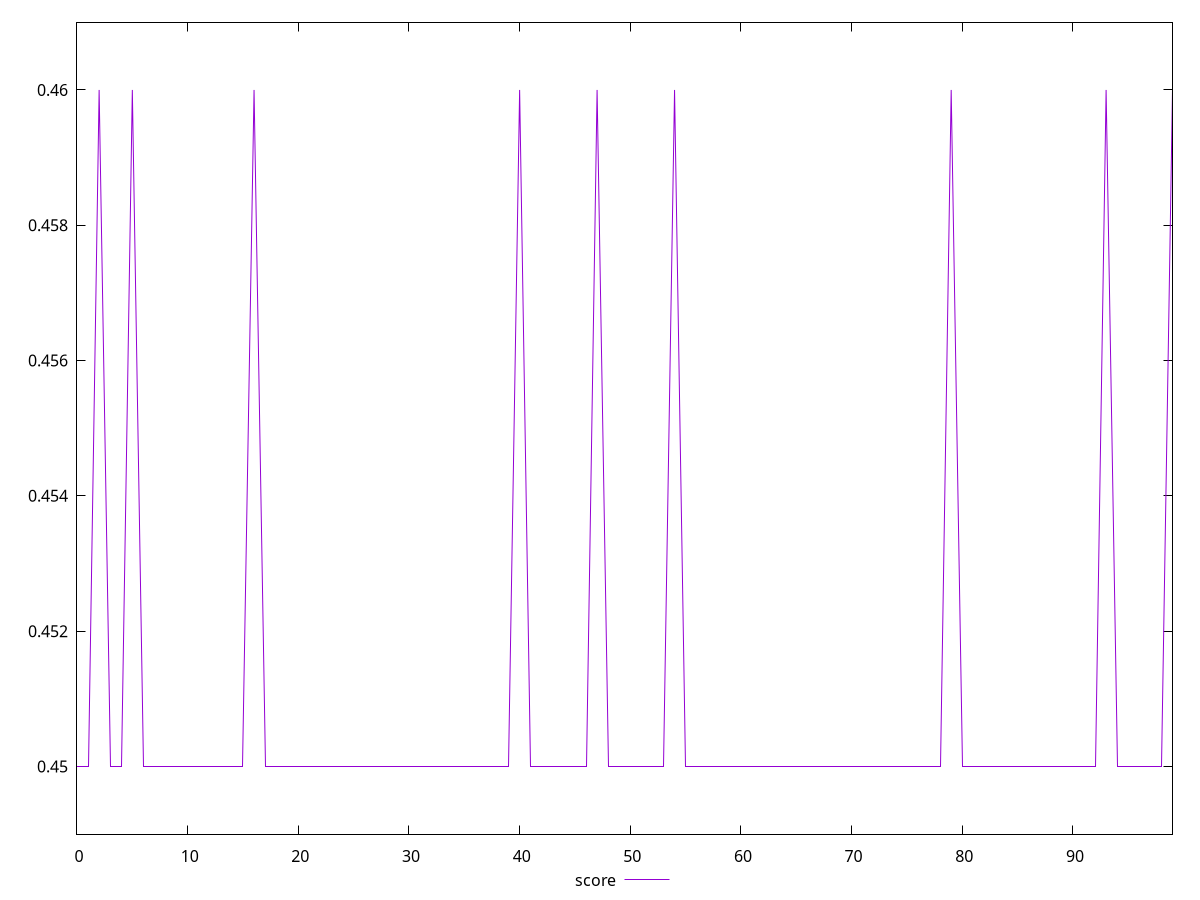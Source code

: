 reset

$score <<EOF
0 0.45
1 0.45
2 0.46
3 0.45
4 0.45
5 0.46
6 0.45
7 0.45
8 0.45
9 0.45
10 0.45
11 0.45
12 0.45
13 0.45
14 0.45
15 0.45
16 0.46
17 0.45
18 0.45
19 0.45
20 0.45
21 0.45
22 0.45
23 0.45
24 0.45
25 0.45
26 0.45
27 0.45
28 0.45
29 0.45
30 0.45
31 0.45
32 0.45
33 0.45
34 0.45
35 0.45
36 0.45
37 0.45
38 0.45
39 0.45
40 0.46
41 0.45
42 0.45
43 0.45
44 0.45
45 0.45
46 0.45
47 0.46
48 0.45
49 0.45
50 0.45
51 0.45
52 0.45
53 0.45
54 0.46
55 0.45
56 0.45
57 0.45
58 0.45
59 0.45
60 0.45
62 0.45
63 0.45
64 0.45
65 0.45
66 0.45
67 0.45
68 0.45
69 0.45
70 0.45
71 0.45
72 0.45
73 0.45
74 0.45
75 0.45
76 0.45
77 0.45
78 0.45
79 0.46
80 0.45
81 0.45
82 0.45
83 0.45
84 0.45
85 0.45
86 0.45
87 0.45
88 0.45
89 0.45
90 0.45
91 0.45
92 0.45
93 0.46
94 0.45
95 0.45
96 0.45
97 0.45
98 0.45
99 0.46
EOF

set key outside below
set xrange [0:99]
set yrange [0.449:0.461]
set trange [0.449:0.461]
set terminal svg size 640, 500 enhanced background rgb 'white'
set output "reports/report_00030_2021-02-24T20-42-31.540Z/uses-rel-preload/samples/card/score/values.svg"

plot $score title "score" with line

reset
